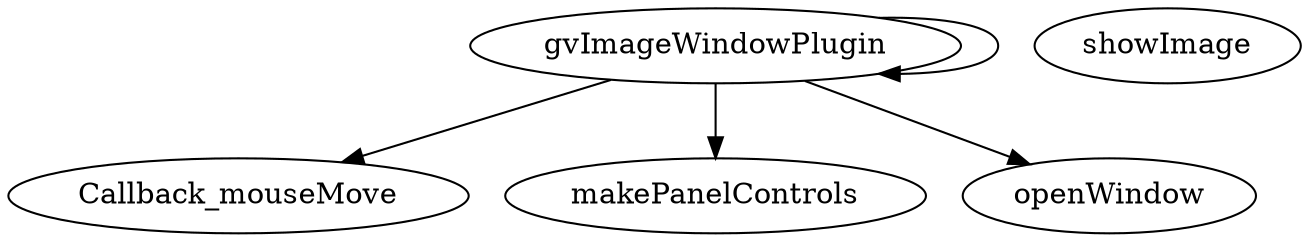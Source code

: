 /* Created by mdot for Matlab */
digraph m2html {
  gvImageWindowPlugin -> Callback_mouseMove;
  gvImageWindowPlugin -> gvImageWindowPlugin;
  gvImageWindowPlugin -> makePanelControls;
  gvImageWindowPlugin -> openWindow;

  Callback_mouseMove [URL="Callback_mouseMove.html"];
  gvImageWindowPlugin [URL="gvImageWindowPlugin.html"];
  makePanelControls [URL="makePanelControls.html"];
  openWindow [URL="openWindow.html"];
  showImage [URL="showImage.html"];
}